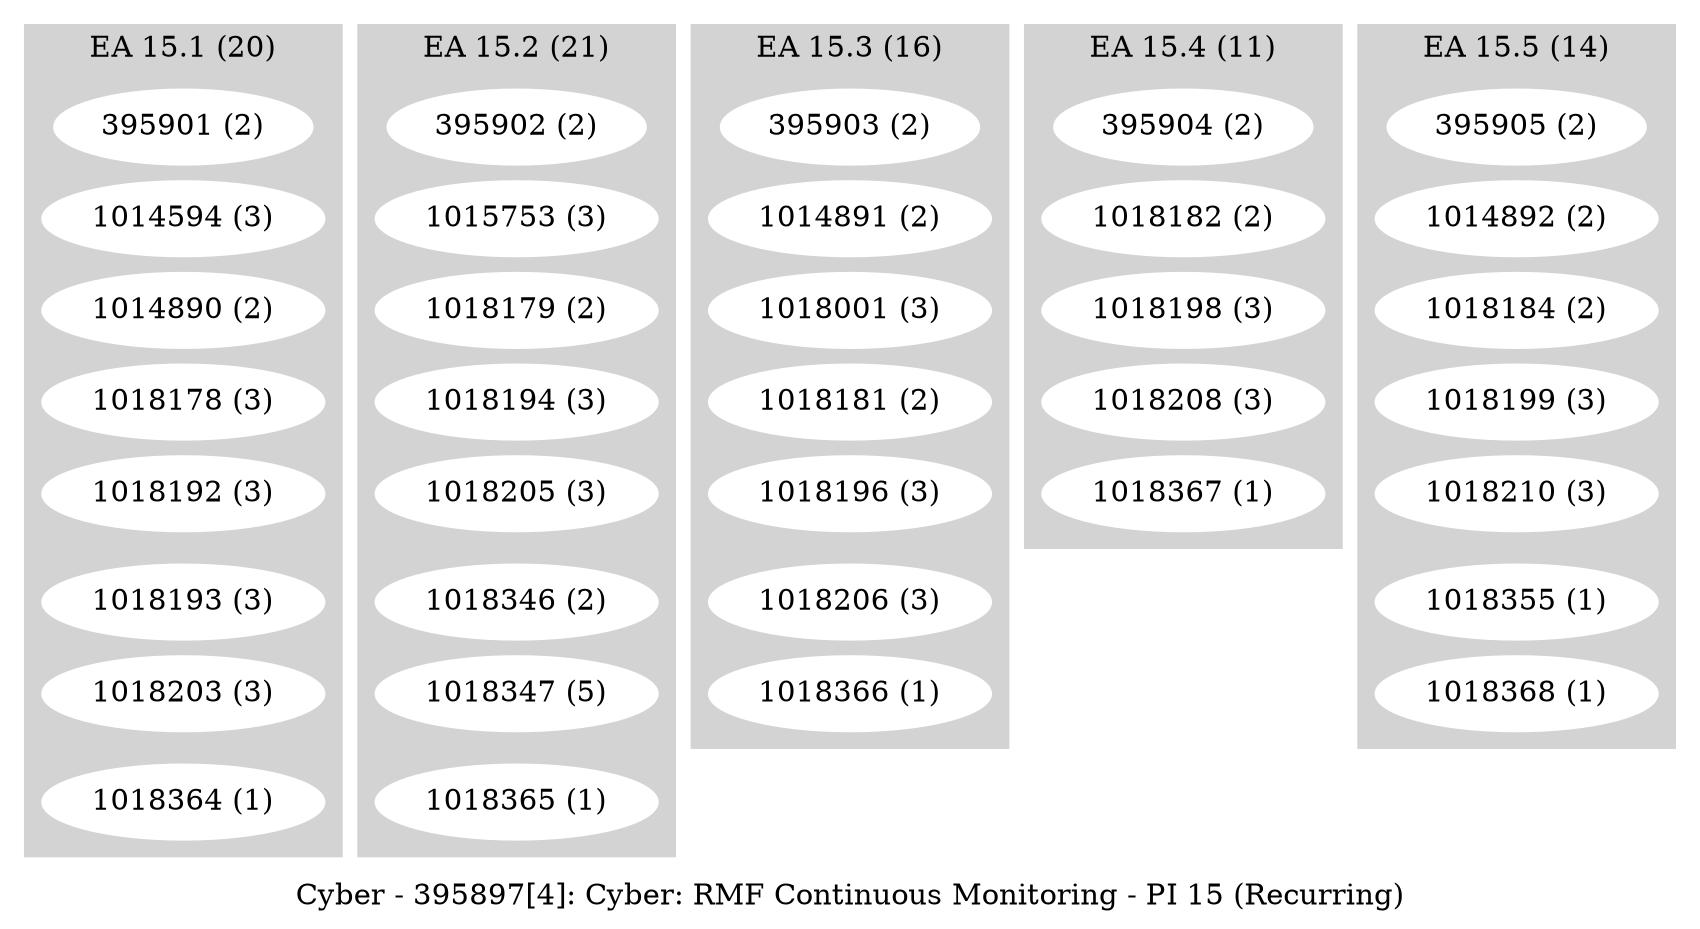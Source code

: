 digraph G {
    label = "Cyber - 395897[4]: Cyber: RMF Continuous Monitoring - PI 15 (Recurring)";
    ranksep = .1
    subgraph cluster_1 {
        style=filled;
        color=lightgrey;
        node [style=filled,color=white];
        "395901 (2)" ->       
        "1014594 (3)" ->       
        "1014890 (2)" ->       
        "1018178 (3)" ->       
        "1018192 (3)" ->       
        "1018193 (3)" ->       
        "1018203 (3)" ->       
        "1018364 (1)"
        [style=invis];
        label = "EA 15.1 (20)";
    }
    subgraph cluster_2 {
        style=filled;
        color=lightgrey;
        node [style=filled,color=white];
        "395902 (2)" ->       
        "1015753 (3)" ->       
        "1018179 (2)" ->       
        "1018194 (3)" ->       
        "1018205 (3)" ->       
        "1018346 (2)" ->       
        "1018347 (5)" ->       
        "1018365 (1)"
        [style=invis];
        label = "EA 15.2 (21)";
    }
    subgraph cluster_3 {
        style=filled;
        color=lightgrey;
        node [style=filled,color=white];
        "395903 (2)" ->       
        "1014891 (2)" ->       
        "1018001 (3)" ->       
        "1018181 (2)" ->       
        "1018196 (3)" ->       
        "1018206 (3)" ->       
        "1018366 (1)"
        [style=invis];
        label = "EA 15.3 (16)";
    }
    subgraph cluster_4 {
        style=filled;
        color=lightgrey;
        node [style=filled,color=white];
        "395904 (2)" ->       
        "1018182 (2)" ->       
        "1018198 (3)" ->       
        "1018208 (3)" ->       
        "1018367 (1)"
        [style=invis];
        label = "EA 15.4 (11)";
    }
    subgraph cluster_5 {
        style=filled;
        color=lightgrey;
        node [style=filled,color=white];
        "395905 (2)" ->       
        "1014892 (2)" ->       
        "1018184 (2)" ->       
        "1018199 (3)" ->       
        "1018210 (3)" ->       
        "1018355 (1)" ->       
        "1018368 (1)"
        [style=invis];
        label = "EA 15.5 (14)";
    }
}

